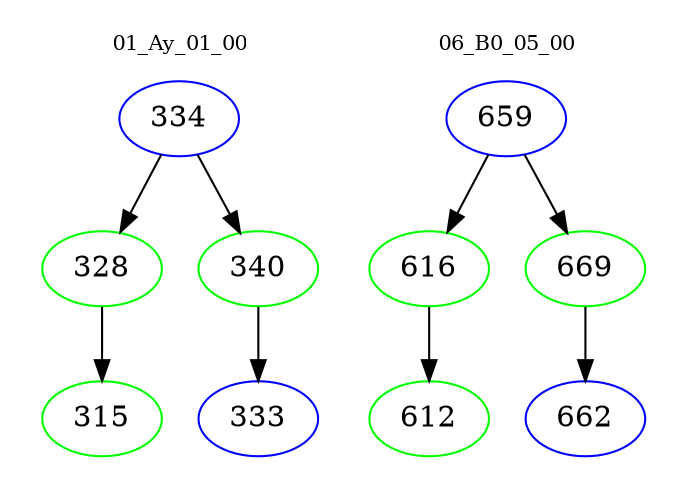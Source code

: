 digraph{
subgraph cluster_0 {
color = white
label = "01_Ay_01_00";
fontsize=10;
T0_334 [label="334", color="blue"]
T0_334 -> T0_328 [color="black"]
T0_328 [label="328", color="green"]
T0_328 -> T0_315 [color="black"]
T0_315 [label="315", color="green"]
T0_334 -> T0_340 [color="black"]
T0_340 [label="340", color="green"]
T0_340 -> T0_333 [color="black"]
T0_333 [label="333", color="blue"]
}
subgraph cluster_1 {
color = white
label = "06_B0_05_00";
fontsize=10;
T1_659 [label="659", color="blue"]
T1_659 -> T1_616 [color="black"]
T1_616 [label="616", color="green"]
T1_616 -> T1_612 [color="black"]
T1_612 [label="612", color="green"]
T1_659 -> T1_669 [color="black"]
T1_669 [label="669", color="green"]
T1_669 -> T1_662 [color="black"]
T1_662 [label="662", color="blue"]
}
}
